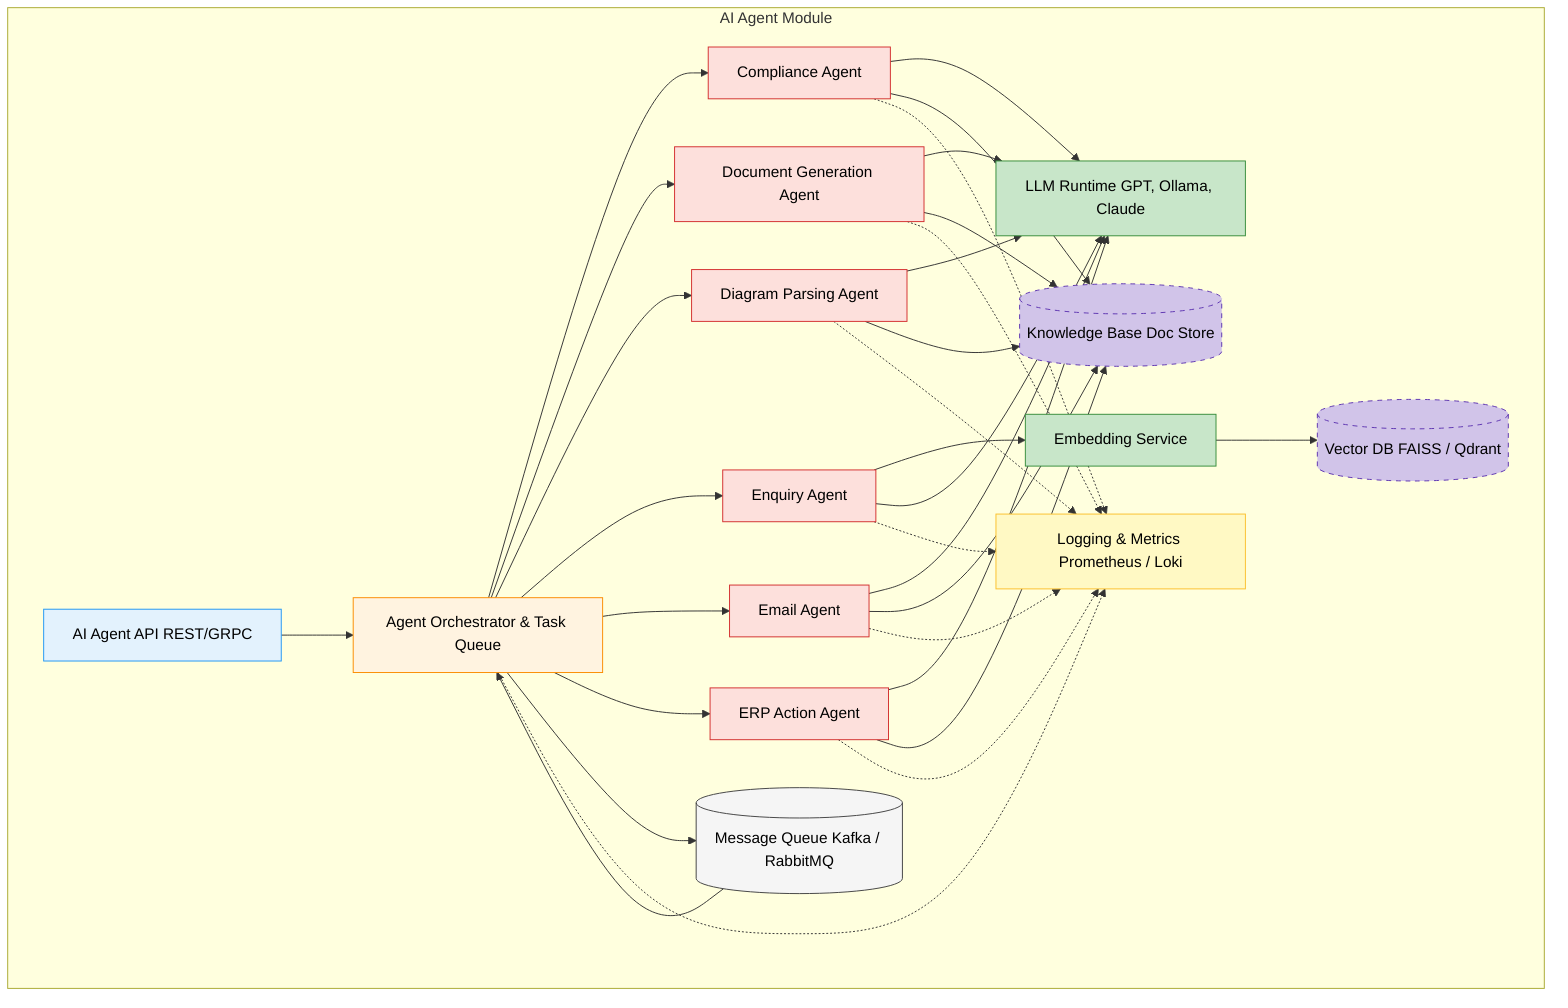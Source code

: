 flowchart LR
  subgraph AI_Agent_Module["AI Agent Module"]
    direction LR

    %% External Interface
    API[AI Agent API REST/GRPC]:::api

    %% Core Orchestration
    ORCH[Agent Orchestrator & Task Queue]:::orch

    %% Individual Agents
    COMPL[Compliance Agent]:::agent
    DOCGEN[Document Generation Agent]:::agent
    DIAGP[Diagram Parsing Agent]:::agent
    ENQ[Enquiry Agent]:::agent
    EMAIL[Email Agent]:::agent
    ERPAGENT[ERP Action Agent]:::agent

    %% LLM & Embedding Infrastructure
    LLM[LLM Runtime GPT, Ollama, Claude]:::service
    EMBED[Embedding Service]:::service
    VDB[(Vector DB FAISS / Qdrant)]:::database
    KB[(Knowledge Base Doc Store)]:::database

    %% Messaging & Observability
    MQ[(Message Queue Kafka / RabbitMQ)]:::infra
    LOG[Logging & Metrics Prometheus / Loki]:::obs
  end

  %% API → Orchestrator
  API --> ORCH

  %% Orchestrator → Agents
  ORCH --> COMPL
  ORCH --> DOCGEN
  ORCH --> DIAGP
  ORCH --> ENQ
  ORCH --> EMAIL
  ORCH --> ERPAGENT

  %% Agents → LLM & Embeddings
  COMPL --> LLM
  DOCGEN --> LLM
  DIAGP --> LLM
  ENQ --> EMBED --> VDB
  ENQ --> LLM
  EMAIL --> LLM
  EMAIL --> KB
  ERPAGENT --> LLM
  ERPAGENT --> KB

  %% Agents → Knowledge Base
  COMPL --> KB
  DOCGEN --> KB
  DIAGP --> KB

  %% Orchestration & Resilience
  ORCH --> MQ --> ORCH

  %% Observability
  ORCH -.-> LOG
  COMPL -.-> LOG
  DOCGEN -.-> LOG
  DIAGP -.-> LOG
  ENQ -.-> LOG
  EMAIL -.-> LOG
  ERPAGENT -.-> LOG

  classDef api       fill:#e3f2fd,stroke:#2196f3,color:#000
  classDef orch      fill:#fff3e0,stroke:#fb8c00,color:#000
  classDef agent     fill:#fde0dc,stroke:#d32f2f,color:#000
  classDef service   fill:#c8e6c9,stroke:#388e3c,color:#000
  classDef database  fill:#d1c4e9,stroke:#5e35b1,stroke-dasharray:5 5,color:#000
  classDef infra     fill:#f5f5f5,stroke:#424242,color:#000
  classDef obs       fill:#fff9c4,stroke:#fbc02d,color:#000